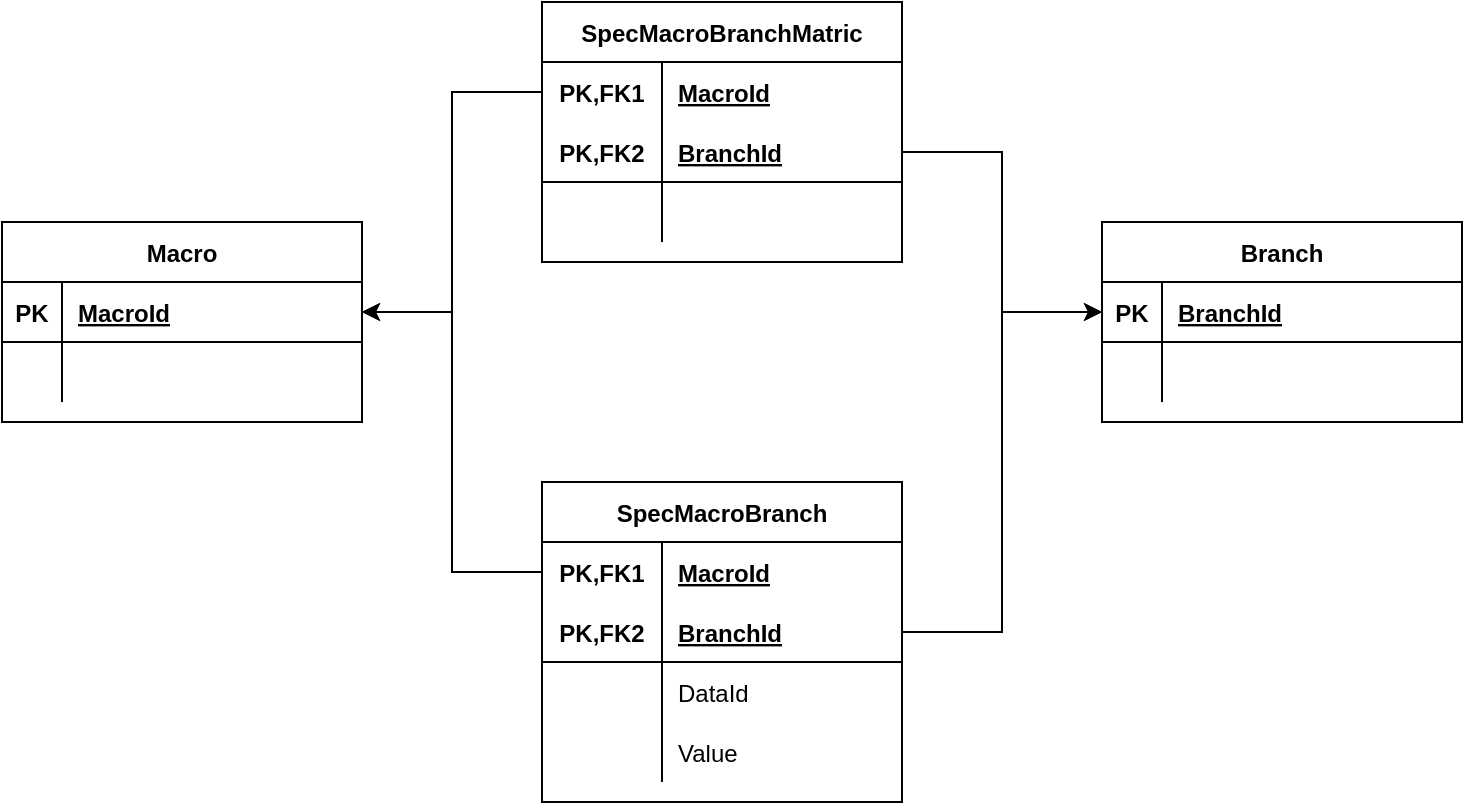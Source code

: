 <mxfile version="14.8.6" type="github">
  <diagram id="FJayDazZqhjKccLs1laB" name="Page-1">
    <mxGraphModel dx="1422" dy="794" grid="1" gridSize="10" guides="1" tooltips="1" connect="1" arrows="1" fold="1" page="1" pageScale="1" pageWidth="827" pageHeight="1169" math="0" shadow="0">
      <root>
        <mxCell id="0" />
        <mxCell id="1" parent="0" />
        <mxCell id="vDzjL6M5BgdxltO5o6aF-1" value="SpecMacroBranchMatric" style="shape=table;startSize=30;container=1;collapsible=1;childLayout=tableLayout;fixedRows=1;rowLines=0;fontStyle=1;align=center;resizeLast=1;" vertex="1" parent="1">
          <mxGeometry x="310" y="30" width="180" height="130" as="geometry" />
        </mxCell>
        <mxCell id="vDzjL6M5BgdxltO5o6aF-2" value="" style="shape=partialRectangle;collapsible=0;dropTarget=0;pointerEvents=0;fillColor=none;top=0;left=0;bottom=0;right=0;points=[[0,0.5],[1,0.5]];portConstraint=eastwest;" vertex="1" parent="vDzjL6M5BgdxltO5o6aF-1">
          <mxGeometry y="30" width="180" height="30" as="geometry" />
        </mxCell>
        <mxCell id="vDzjL6M5BgdxltO5o6aF-3" value="PK,FK1" style="shape=partialRectangle;connectable=0;fillColor=none;top=0;left=0;bottom=0;right=0;fontStyle=1;overflow=hidden;" vertex="1" parent="vDzjL6M5BgdxltO5o6aF-2">
          <mxGeometry width="60" height="30" as="geometry" />
        </mxCell>
        <mxCell id="vDzjL6M5BgdxltO5o6aF-4" value="MacroId" style="shape=partialRectangle;connectable=0;fillColor=none;top=0;left=0;bottom=0;right=0;align=left;spacingLeft=6;fontStyle=5;overflow=hidden;" vertex="1" parent="vDzjL6M5BgdxltO5o6aF-2">
          <mxGeometry x="60" width="120" height="30" as="geometry" />
        </mxCell>
        <mxCell id="vDzjL6M5BgdxltO5o6aF-5" value="" style="shape=partialRectangle;collapsible=0;dropTarget=0;pointerEvents=0;fillColor=none;top=0;left=0;bottom=1;right=0;points=[[0,0.5],[1,0.5]];portConstraint=eastwest;" vertex="1" parent="vDzjL6M5BgdxltO5o6aF-1">
          <mxGeometry y="60" width="180" height="30" as="geometry" />
        </mxCell>
        <mxCell id="vDzjL6M5BgdxltO5o6aF-6" value="PK,FK2" style="shape=partialRectangle;connectable=0;fillColor=none;top=0;left=0;bottom=0;right=0;fontStyle=1;overflow=hidden;" vertex="1" parent="vDzjL6M5BgdxltO5o6aF-5">
          <mxGeometry width="60" height="30" as="geometry" />
        </mxCell>
        <mxCell id="vDzjL6M5BgdxltO5o6aF-7" value="BranchId" style="shape=partialRectangle;connectable=0;fillColor=none;top=0;left=0;bottom=0;right=0;align=left;spacingLeft=6;fontStyle=5;overflow=hidden;" vertex="1" parent="vDzjL6M5BgdxltO5o6aF-5">
          <mxGeometry x="60" width="120" height="30" as="geometry" />
        </mxCell>
        <mxCell id="vDzjL6M5BgdxltO5o6aF-11" value="" style="shape=partialRectangle;collapsible=0;dropTarget=0;pointerEvents=0;fillColor=none;top=0;left=0;bottom=0;right=0;points=[[0,0.5],[1,0.5]];portConstraint=eastwest;" vertex="1" parent="vDzjL6M5BgdxltO5o6aF-1">
          <mxGeometry y="90" width="180" height="30" as="geometry" />
        </mxCell>
        <mxCell id="vDzjL6M5BgdxltO5o6aF-12" value="" style="shape=partialRectangle;connectable=0;fillColor=none;top=0;left=0;bottom=0;right=0;editable=1;overflow=hidden;" vertex="1" parent="vDzjL6M5BgdxltO5o6aF-11">
          <mxGeometry width="60" height="30" as="geometry" />
        </mxCell>
        <mxCell id="vDzjL6M5BgdxltO5o6aF-13" value="" style="shape=partialRectangle;connectable=0;fillColor=none;top=0;left=0;bottom=0;right=0;align=left;spacingLeft=6;overflow=hidden;" vertex="1" parent="vDzjL6M5BgdxltO5o6aF-11">
          <mxGeometry x="60" width="120" height="30" as="geometry" />
        </mxCell>
        <mxCell id="vDzjL6M5BgdxltO5o6aF-14" value="Macro" style="shape=table;startSize=30;container=1;collapsible=1;childLayout=tableLayout;fixedRows=1;rowLines=0;fontStyle=1;align=center;resizeLast=1;" vertex="1" parent="1">
          <mxGeometry x="40" y="140" width="180" height="100" as="geometry" />
        </mxCell>
        <mxCell id="vDzjL6M5BgdxltO5o6aF-15" value="" style="shape=partialRectangle;collapsible=0;dropTarget=0;pointerEvents=0;fillColor=none;top=0;left=0;bottom=1;right=0;points=[[0,0.5],[1,0.5]];portConstraint=eastwest;" vertex="1" parent="vDzjL6M5BgdxltO5o6aF-14">
          <mxGeometry y="30" width="180" height="30" as="geometry" />
        </mxCell>
        <mxCell id="vDzjL6M5BgdxltO5o6aF-16" value="PK" style="shape=partialRectangle;connectable=0;fillColor=none;top=0;left=0;bottom=0;right=0;fontStyle=1;overflow=hidden;" vertex="1" parent="vDzjL6M5BgdxltO5o6aF-15">
          <mxGeometry width="30" height="30" as="geometry" />
        </mxCell>
        <mxCell id="vDzjL6M5BgdxltO5o6aF-17" value="MacroId" style="shape=partialRectangle;connectable=0;fillColor=none;top=0;left=0;bottom=0;right=0;align=left;spacingLeft=6;fontStyle=5;overflow=hidden;" vertex="1" parent="vDzjL6M5BgdxltO5o6aF-15">
          <mxGeometry x="30" width="150" height="30" as="geometry" />
        </mxCell>
        <mxCell id="vDzjL6M5BgdxltO5o6aF-24" value="" style="shape=partialRectangle;collapsible=0;dropTarget=0;pointerEvents=0;fillColor=none;top=0;left=0;bottom=0;right=0;points=[[0,0.5],[1,0.5]];portConstraint=eastwest;" vertex="1" parent="vDzjL6M5BgdxltO5o6aF-14">
          <mxGeometry y="60" width="180" height="30" as="geometry" />
        </mxCell>
        <mxCell id="vDzjL6M5BgdxltO5o6aF-25" value="" style="shape=partialRectangle;connectable=0;fillColor=none;top=0;left=0;bottom=0;right=0;editable=1;overflow=hidden;" vertex="1" parent="vDzjL6M5BgdxltO5o6aF-24">
          <mxGeometry width="30" height="30" as="geometry" />
        </mxCell>
        <mxCell id="vDzjL6M5BgdxltO5o6aF-26" value="" style="shape=partialRectangle;connectable=0;fillColor=none;top=0;left=0;bottom=0;right=0;align=left;spacingLeft=6;overflow=hidden;" vertex="1" parent="vDzjL6M5BgdxltO5o6aF-24">
          <mxGeometry x="30" width="150" height="30" as="geometry" />
        </mxCell>
        <mxCell id="vDzjL6M5BgdxltO5o6aF-28" style="edgeStyle=orthogonalEdgeStyle;rounded=0;orthogonalLoop=1;jettySize=auto;html=1;" edge="1" parent="1" source="vDzjL6M5BgdxltO5o6aF-2" target="vDzjL6M5BgdxltO5o6aF-15">
          <mxGeometry relative="1" as="geometry" />
        </mxCell>
        <mxCell id="vDzjL6M5BgdxltO5o6aF-29" value="Branch" style="shape=table;startSize=30;container=1;collapsible=1;childLayout=tableLayout;fixedRows=1;rowLines=0;fontStyle=1;align=center;resizeLast=1;" vertex="1" parent="1">
          <mxGeometry x="590" y="140" width="180" height="100" as="geometry" />
        </mxCell>
        <mxCell id="vDzjL6M5BgdxltO5o6aF-30" value="" style="shape=partialRectangle;collapsible=0;dropTarget=0;pointerEvents=0;fillColor=none;top=0;left=0;bottom=1;right=0;points=[[0,0.5],[1,0.5]];portConstraint=eastwest;" vertex="1" parent="vDzjL6M5BgdxltO5o6aF-29">
          <mxGeometry y="30" width="180" height="30" as="geometry" />
        </mxCell>
        <mxCell id="vDzjL6M5BgdxltO5o6aF-31" value="PK" style="shape=partialRectangle;connectable=0;fillColor=none;top=0;left=0;bottom=0;right=0;fontStyle=1;overflow=hidden;" vertex="1" parent="vDzjL6M5BgdxltO5o6aF-30">
          <mxGeometry width="30" height="30" as="geometry" />
        </mxCell>
        <mxCell id="vDzjL6M5BgdxltO5o6aF-32" value="BranchId" style="shape=partialRectangle;connectable=0;fillColor=none;top=0;left=0;bottom=0;right=0;align=left;spacingLeft=6;fontStyle=5;overflow=hidden;" vertex="1" parent="vDzjL6M5BgdxltO5o6aF-30">
          <mxGeometry x="30" width="150" height="30" as="geometry" />
        </mxCell>
        <mxCell id="vDzjL6M5BgdxltO5o6aF-33" value="" style="shape=partialRectangle;collapsible=0;dropTarget=0;pointerEvents=0;fillColor=none;top=0;left=0;bottom=0;right=0;points=[[0,0.5],[1,0.5]];portConstraint=eastwest;" vertex="1" parent="vDzjL6M5BgdxltO5o6aF-29">
          <mxGeometry y="60" width="180" height="30" as="geometry" />
        </mxCell>
        <mxCell id="vDzjL6M5BgdxltO5o6aF-34" value="" style="shape=partialRectangle;connectable=0;fillColor=none;top=0;left=0;bottom=0;right=0;editable=1;overflow=hidden;" vertex="1" parent="vDzjL6M5BgdxltO5o6aF-33">
          <mxGeometry width="30" height="30" as="geometry" />
        </mxCell>
        <mxCell id="vDzjL6M5BgdxltO5o6aF-35" value="" style="shape=partialRectangle;connectable=0;fillColor=none;top=0;left=0;bottom=0;right=0;align=left;spacingLeft=6;overflow=hidden;" vertex="1" parent="vDzjL6M5BgdxltO5o6aF-33">
          <mxGeometry x="30" width="150" height="30" as="geometry" />
        </mxCell>
        <mxCell id="vDzjL6M5BgdxltO5o6aF-36" style="edgeStyle=orthogonalEdgeStyle;rounded=0;orthogonalLoop=1;jettySize=auto;html=1;" edge="1" parent="1" source="vDzjL6M5BgdxltO5o6aF-5" target="vDzjL6M5BgdxltO5o6aF-30">
          <mxGeometry relative="1" as="geometry" />
        </mxCell>
        <mxCell id="vDzjL6M5BgdxltO5o6aF-37" value="SpecMacroBranch" style="shape=table;startSize=30;container=1;collapsible=1;childLayout=tableLayout;fixedRows=1;rowLines=0;fontStyle=1;align=center;resizeLast=1;" vertex="1" parent="1">
          <mxGeometry x="310" y="270" width="180" height="160" as="geometry" />
        </mxCell>
        <mxCell id="vDzjL6M5BgdxltO5o6aF-38" value="" style="shape=partialRectangle;collapsible=0;dropTarget=0;pointerEvents=0;fillColor=none;top=0;left=0;bottom=0;right=0;points=[[0,0.5],[1,0.5]];portConstraint=eastwest;" vertex="1" parent="vDzjL6M5BgdxltO5o6aF-37">
          <mxGeometry y="30" width="180" height="30" as="geometry" />
        </mxCell>
        <mxCell id="vDzjL6M5BgdxltO5o6aF-39" value="PK,FK1" style="shape=partialRectangle;connectable=0;fillColor=none;top=0;left=0;bottom=0;right=0;fontStyle=1;overflow=hidden;" vertex="1" parent="vDzjL6M5BgdxltO5o6aF-38">
          <mxGeometry width="60" height="30" as="geometry" />
        </mxCell>
        <mxCell id="vDzjL6M5BgdxltO5o6aF-40" value="MacroId" style="shape=partialRectangle;connectable=0;fillColor=none;top=0;left=0;bottom=0;right=0;align=left;spacingLeft=6;fontStyle=5;overflow=hidden;" vertex="1" parent="vDzjL6M5BgdxltO5o6aF-38">
          <mxGeometry x="60" width="120" height="30" as="geometry" />
        </mxCell>
        <mxCell id="vDzjL6M5BgdxltO5o6aF-41" value="" style="shape=partialRectangle;collapsible=0;dropTarget=0;pointerEvents=0;fillColor=none;top=0;left=0;bottom=1;right=0;points=[[0,0.5],[1,0.5]];portConstraint=eastwest;" vertex="1" parent="vDzjL6M5BgdxltO5o6aF-37">
          <mxGeometry y="60" width="180" height="30" as="geometry" />
        </mxCell>
        <mxCell id="vDzjL6M5BgdxltO5o6aF-42" value="PK,FK2" style="shape=partialRectangle;connectable=0;fillColor=none;top=0;left=0;bottom=0;right=0;fontStyle=1;overflow=hidden;" vertex="1" parent="vDzjL6M5BgdxltO5o6aF-41">
          <mxGeometry width="60" height="30" as="geometry" />
        </mxCell>
        <mxCell id="vDzjL6M5BgdxltO5o6aF-43" value="BranchId" style="shape=partialRectangle;connectable=0;fillColor=none;top=0;left=0;bottom=0;right=0;align=left;spacingLeft=6;fontStyle=5;overflow=hidden;" vertex="1" parent="vDzjL6M5BgdxltO5o6aF-41">
          <mxGeometry x="60" width="120" height="30" as="geometry" />
        </mxCell>
        <mxCell id="vDzjL6M5BgdxltO5o6aF-44" value="" style="shape=partialRectangle;collapsible=0;dropTarget=0;pointerEvents=0;fillColor=none;top=0;left=0;bottom=0;right=0;points=[[0,0.5],[1,0.5]];portConstraint=eastwest;" vertex="1" parent="vDzjL6M5BgdxltO5o6aF-37">
          <mxGeometry y="90" width="180" height="30" as="geometry" />
        </mxCell>
        <mxCell id="vDzjL6M5BgdxltO5o6aF-45" value="" style="shape=partialRectangle;connectable=0;fillColor=none;top=0;left=0;bottom=0;right=0;editable=1;overflow=hidden;" vertex="1" parent="vDzjL6M5BgdxltO5o6aF-44">
          <mxGeometry width="60" height="30" as="geometry" />
        </mxCell>
        <mxCell id="vDzjL6M5BgdxltO5o6aF-46" value="DataId" style="shape=partialRectangle;connectable=0;fillColor=none;top=0;left=0;bottom=0;right=0;align=left;spacingLeft=6;overflow=hidden;" vertex="1" parent="vDzjL6M5BgdxltO5o6aF-44">
          <mxGeometry x="60" width="120" height="30" as="geometry" />
        </mxCell>
        <mxCell id="vDzjL6M5BgdxltO5o6aF-49" value="" style="shape=partialRectangle;collapsible=0;dropTarget=0;pointerEvents=0;fillColor=none;top=0;left=0;bottom=0;right=0;points=[[0,0.5],[1,0.5]];portConstraint=eastwest;" vertex="1" parent="vDzjL6M5BgdxltO5o6aF-37">
          <mxGeometry y="120" width="180" height="30" as="geometry" />
        </mxCell>
        <mxCell id="vDzjL6M5BgdxltO5o6aF-50" value="" style="shape=partialRectangle;connectable=0;fillColor=none;top=0;left=0;bottom=0;right=0;editable=1;overflow=hidden;" vertex="1" parent="vDzjL6M5BgdxltO5o6aF-49">
          <mxGeometry width="60" height="30" as="geometry" />
        </mxCell>
        <mxCell id="vDzjL6M5BgdxltO5o6aF-51" value="Value" style="shape=partialRectangle;connectable=0;fillColor=none;top=0;left=0;bottom=0;right=0;align=left;spacingLeft=6;overflow=hidden;" vertex="1" parent="vDzjL6M5BgdxltO5o6aF-49">
          <mxGeometry x="60" width="120" height="30" as="geometry" />
        </mxCell>
        <mxCell id="vDzjL6M5BgdxltO5o6aF-47" style="edgeStyle=orthogonalEdgeStyle;rounded=0;orthogonalLoop=1;jettySize=auto;html=1;" edge="1" parent="1" source="vDzjL6M5BgdxltO5o6aF-38" target="vDzjL6M5BgdxltO5o6aF-15">
          <mxGeometry relative="1" as="geometry" />
        </mxCell>
        <mxCell id="vDzjL6M5BgdxltO5o6aF-48" style="edgeStyle=orthogonalEdgeStyle;rounded=0;orthogonalLoop=1;jettySize=auto;html=1;" edge="1" parent="1" source="vDzjL6M5BgdxltO5o6aF-41" target="vDzjL6M5BgdxltO5o6aF-30">
          <mxGeometry relative="1" as="geometry" />
        </mxCell>
      </root>
    </mxGraphModel>
  </diagram>
</mxfile>

